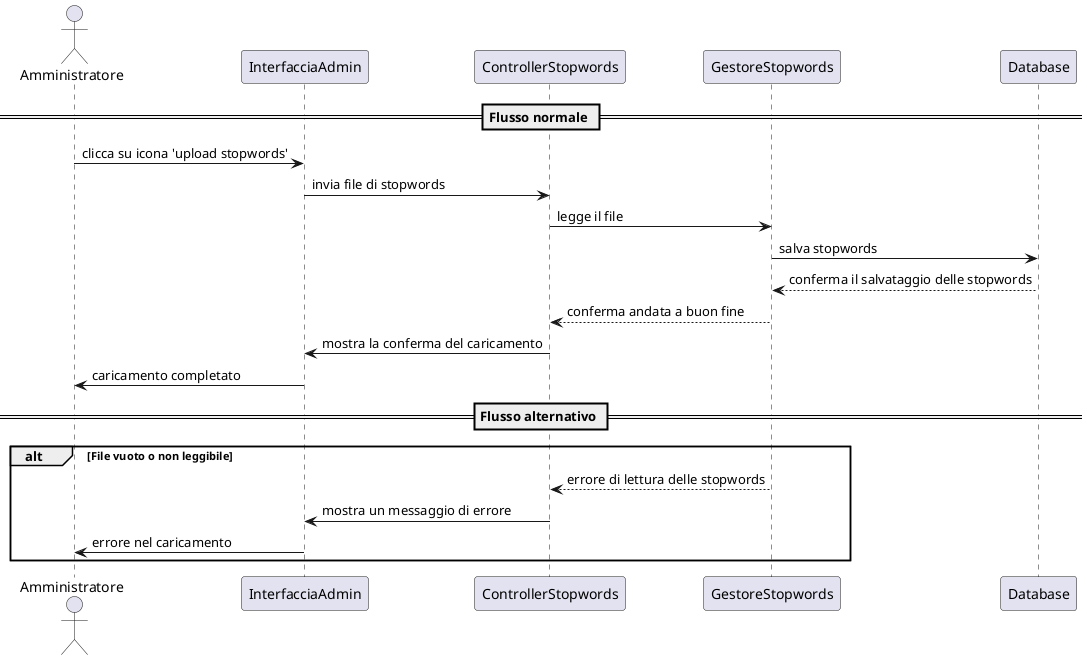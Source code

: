 @startuml
actor Amministratore
participant "InterfacciaAdmin" as UI
participant "ControllerStopwords" as Controller
participant "GestoreStopwords" as Gestore
participant "Database" as DB

== Flusso normale ==
Amministratore -> UI : clicca su icona 'upload stopwords'
UI -> Controller : invia file di stopwords
Controller -> Gestore : legge il file
Gestore -> DB : salva stopwords
DB --> Gestore : conferma il salvataggio delle stopwords
Gestore --> Controller : conferma andata a buon fine
Controller -> UI : mostra la conferma del caricamento
UI -> Amministratore : caricamento completato

== Flusso alternativo ==
alt File vuoto o non leggibile
    Gestore --> Controller : errore di lettura delle stopwords
    Controller -> UI : mostra un messaggio di errore
    UI -> Amministratore : errore nel caricamento
end
@enduml